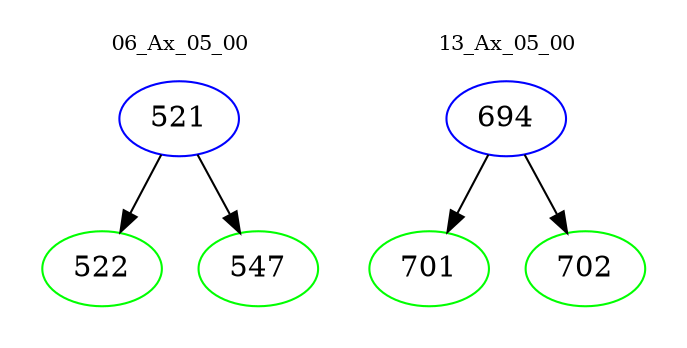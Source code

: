 digraph{
subgraph cluster_0 {
color = white
label = "06_Ax_05_00";
fontsize=10;
T0_521 [label="521", color="blue"]
T0_521 -> T0_522 [color="black"]
T0_522 [label="522", color="green"]
T0_521 -> T0_547 [color="black"]
T0_547 [label="547", color="green"]
}
subgraph cluster_1 {
color = white
label = "13_Ax_05_00";
fontsize=10;
T1_694 [label="694", color="blue"]
T1_694 -> T1_701 [color="black"]
T1_701 [label="701", color="green"]
T1_694 -> T1_702 [color="black"]
T1_702 [label="702", color="green"]
}
}
